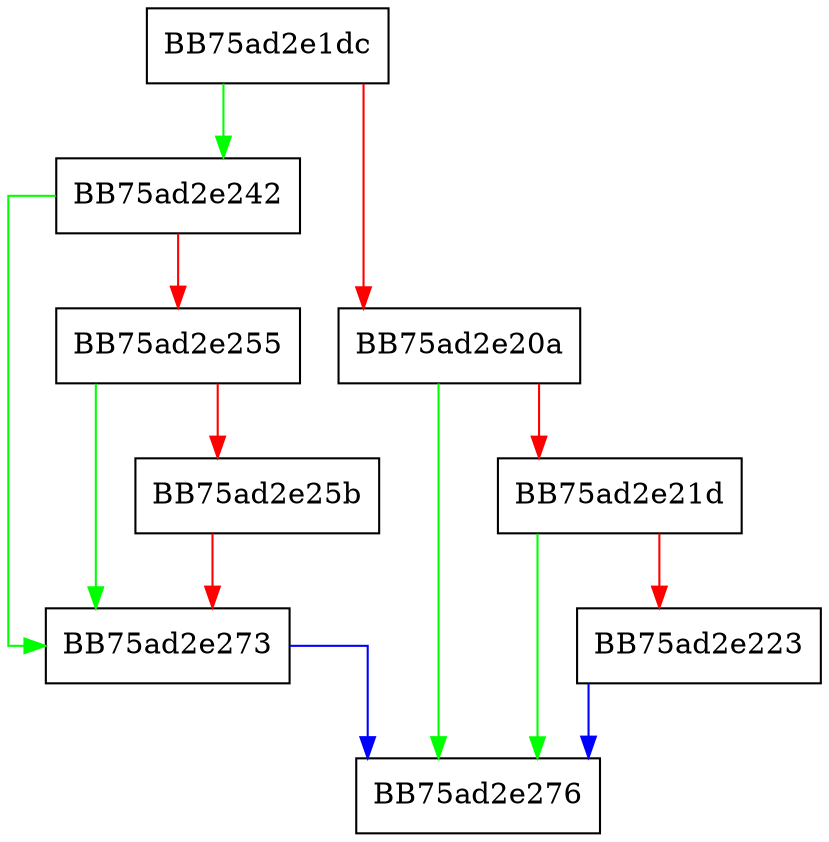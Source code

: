 digraph SetError {
  node [shape="box"];
  graph [splines=ortho];
  BB75ad2e1dc -> BB75ad2e242 [color="green"];
  BB75ad2e1dc -> BB75ad2e20a [color="red"];
  BB75ad2e20a -> BB75ad2e276 [color="green"];
  BB75ad2e20a -> BB75ad2e21d [color="red"];
  BB75ad2e21d -> BB75ad2e276 [color="green"];
  BB75ad2e21d -> BB75ad2e223 [color="red"];
  BB75ad2e223 -> BB75ad2e276 [color="blue"];
  BB75ad2e242 -> BB75ad2e273 [color="green"];
  BB75ad2e242 -> BB75ad2e255 [color="red"];
  BB75ad2e255 -> BB75ad2e273 [color="green"];
  BB75ad2e255 -> BB75ad2e25b [color="red"];
  BB75ad2e25b -> BB75ad2e273 [color="red"];
  BB75ad2e273 -> BB75ad2e276 [color="blue"];
}